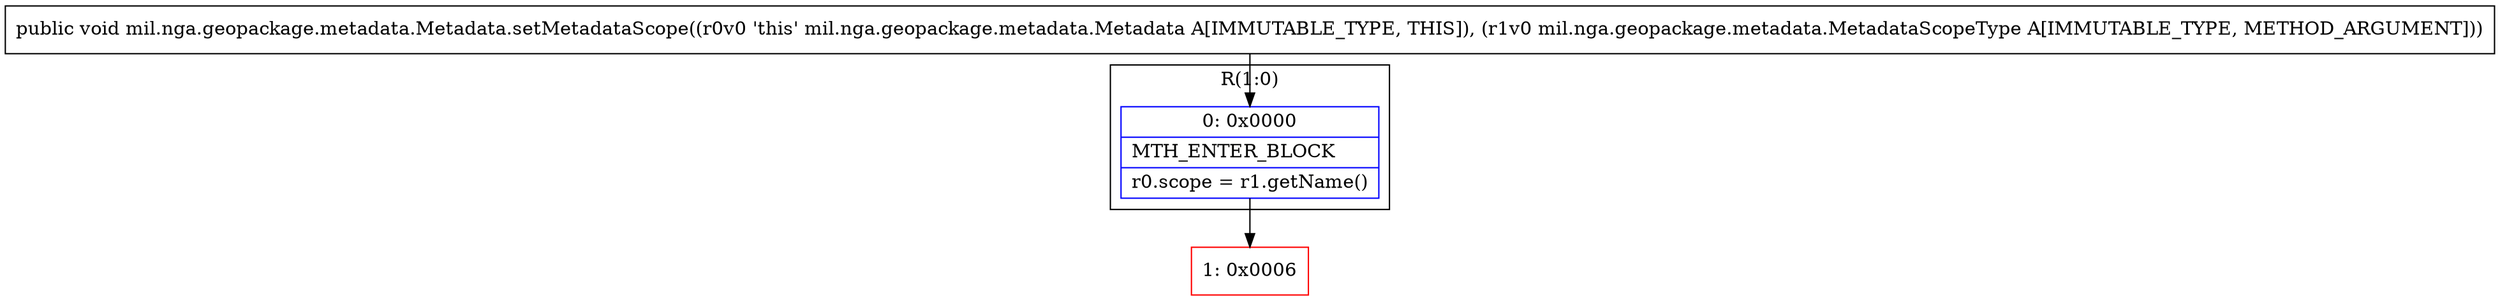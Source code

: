 digraph "CFG formil.nga.geopackage.metadata.Metadata.setMetadataScope(Lmil\/nga\/geopackage\/metadata\/MetadataScopeType;)V" {
subgraph cluster_Region_805659273 {
label = "R(1:0)";
node [shape=record,color=blue];
Node_0 [shape=record,label="{0\:\ 0x0000|MTH_ENTER_BLOCK\l|r0.scope = r1.getName()\l}"];
}
Node_1 [shape=record,color=red,label="{1\:\ 0x0006}"];
MethodNode[shape=record,label="{public void mil.nga.geopackage.metadata.Metadata.setMetadataScope((r0v0 'this' mil.nga.geopackage.metadata.Metadata A[IMMUTABLE_TYPE, THIS]), (r1v0 mil.nga.geopackage.metadata.MetadataScopeType A[IMMUTABLE_TYPE, METHOD_ARGUMENT])) }"];
MethodNode -> Node_0;
Node_0 -> Node_1;
}


